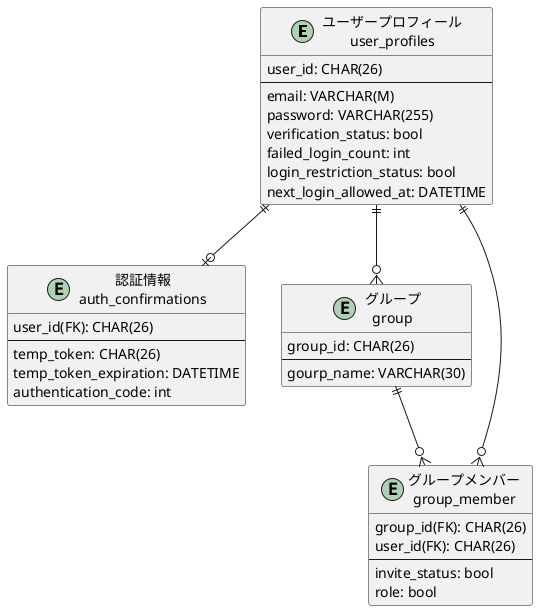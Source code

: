 @startuml identityManagement

entity "ユーザープロフィール\nuser_profiles" as user_profiles {
    user_id: CHAR(26)
    --
    email: VARCHAR(M)
    password: VARCHAR(255)
    verification_status: bool
    failed_login_count: int
    login_restriction_status: bool
    next_login_allowed_at: DATETIME
}

entity "認証情報\nauth_confirmations" as auth_confirmations {
    user_id(FK): CHAR(26)
    --
    temp_token: CHAR(26)
    temp_token_expiration: DATETIME
    authentication_code: int
}

entity "グループ\ngroup" as group {
    group_id: CHAR(26)
    --
    gourp_name: VARCHAR(30)
}

entity "グループメンバー\ngroup_member" as group_member {
    group_id(FK): CHAR(26)
    user_id(FK): CHAR(26)
    --
    invite_status: bool
    role: bool
}

user_profiles ||--o| auth_confirmations
user_profiles ||--o{ group
group ||--o{ group_member
user_profiles ||--o{ group_member

@enduml
